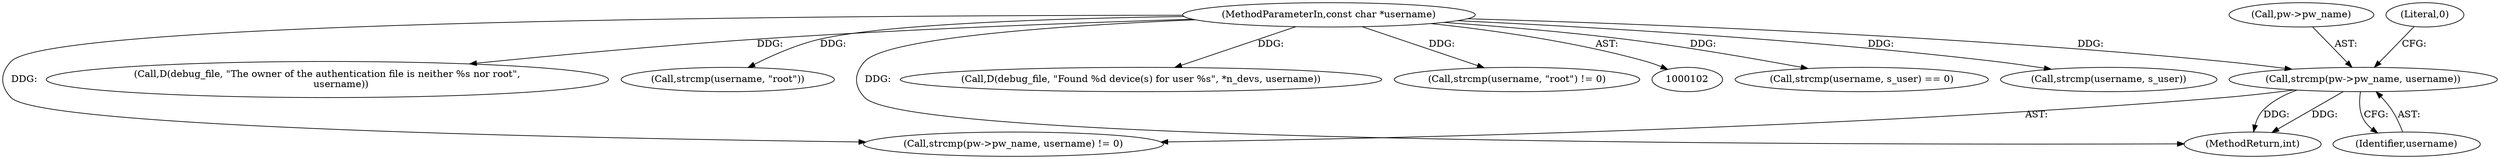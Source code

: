 digraph "0_pam-u2f_18b1914e32b74ff52000f10e97067e841e5fff62_1@API" {
"1000243" [label="(Call,strcmp(pw->pw_name, username))"];
"1000104" [label="(MethodParameterIn,const char *username)"];
"1000243" [label="(Call,strcmp(pw->pw_name, username))"];
"1000364" [label="(Call,strcmp(username, s_user) == 0)"];
"1000365" [label="(Call,strcmp(username, s_user))"];
"1000242" [label="(Call,strcmp(pw->pw_name, username) != 0)"];
"1000264" [label="(Call,D(debug_file, \"The owner of the authentication file is neither %s nor root\",\n         username))"];
"1000244" [label="(Call,pw->pw_name)"];
"1000248" [label="(Literal,0)"];
"1000259" [label="(Call,strcmp(username, \"root\"))"];
"1000722" [label="(MethodReturn,int)"];
"1000648" [label="(Call,D(debug_file, \"Found %d device(s) for user %s\", *n_devs, username))"];
"1000258" [label="(Call,strcmp(username, \"root\") != 0)"];
"1000104" [label="(MethodParameterIn,const char *username)"];
"1000247" [label="(Identifier,username)"];
"1000243" -> "1000242"  [label="AST: "];
"1000243" -> "1000247"  [label="CFG: "];
"1000244" -> "1000243"  [label="AST: "];
"1000247" -> "1000243"  [label="AST: "];
"1000248" -> "1000243"  [label="CFG: "];
"1000243" -> "1000722"  [label="DDG: "];
"1000243" -> "1000722"  [label="DDG: "];
"1000104" -> "1000243"  [label="DDG: "];
"1000104" -> "1000102"  [label="AST: "];
"1000104" -> "1000722"  [label="DDG: "];
"1000104" -> "1000242"  [label="DDG: "];
"1000104" -> "1000258"  [label="DDG: "];
"1000104" -> "1000259"  [label="DDG: "];
"1000104" -> "1000264"  [label="DDG: "];
"1000104" -> "1000364"  [label="DDG: "];
"1000104" -> "1000365"  [label="DDG: "];
"1000104" -> "1000648"  [label="DDG: "];
}
